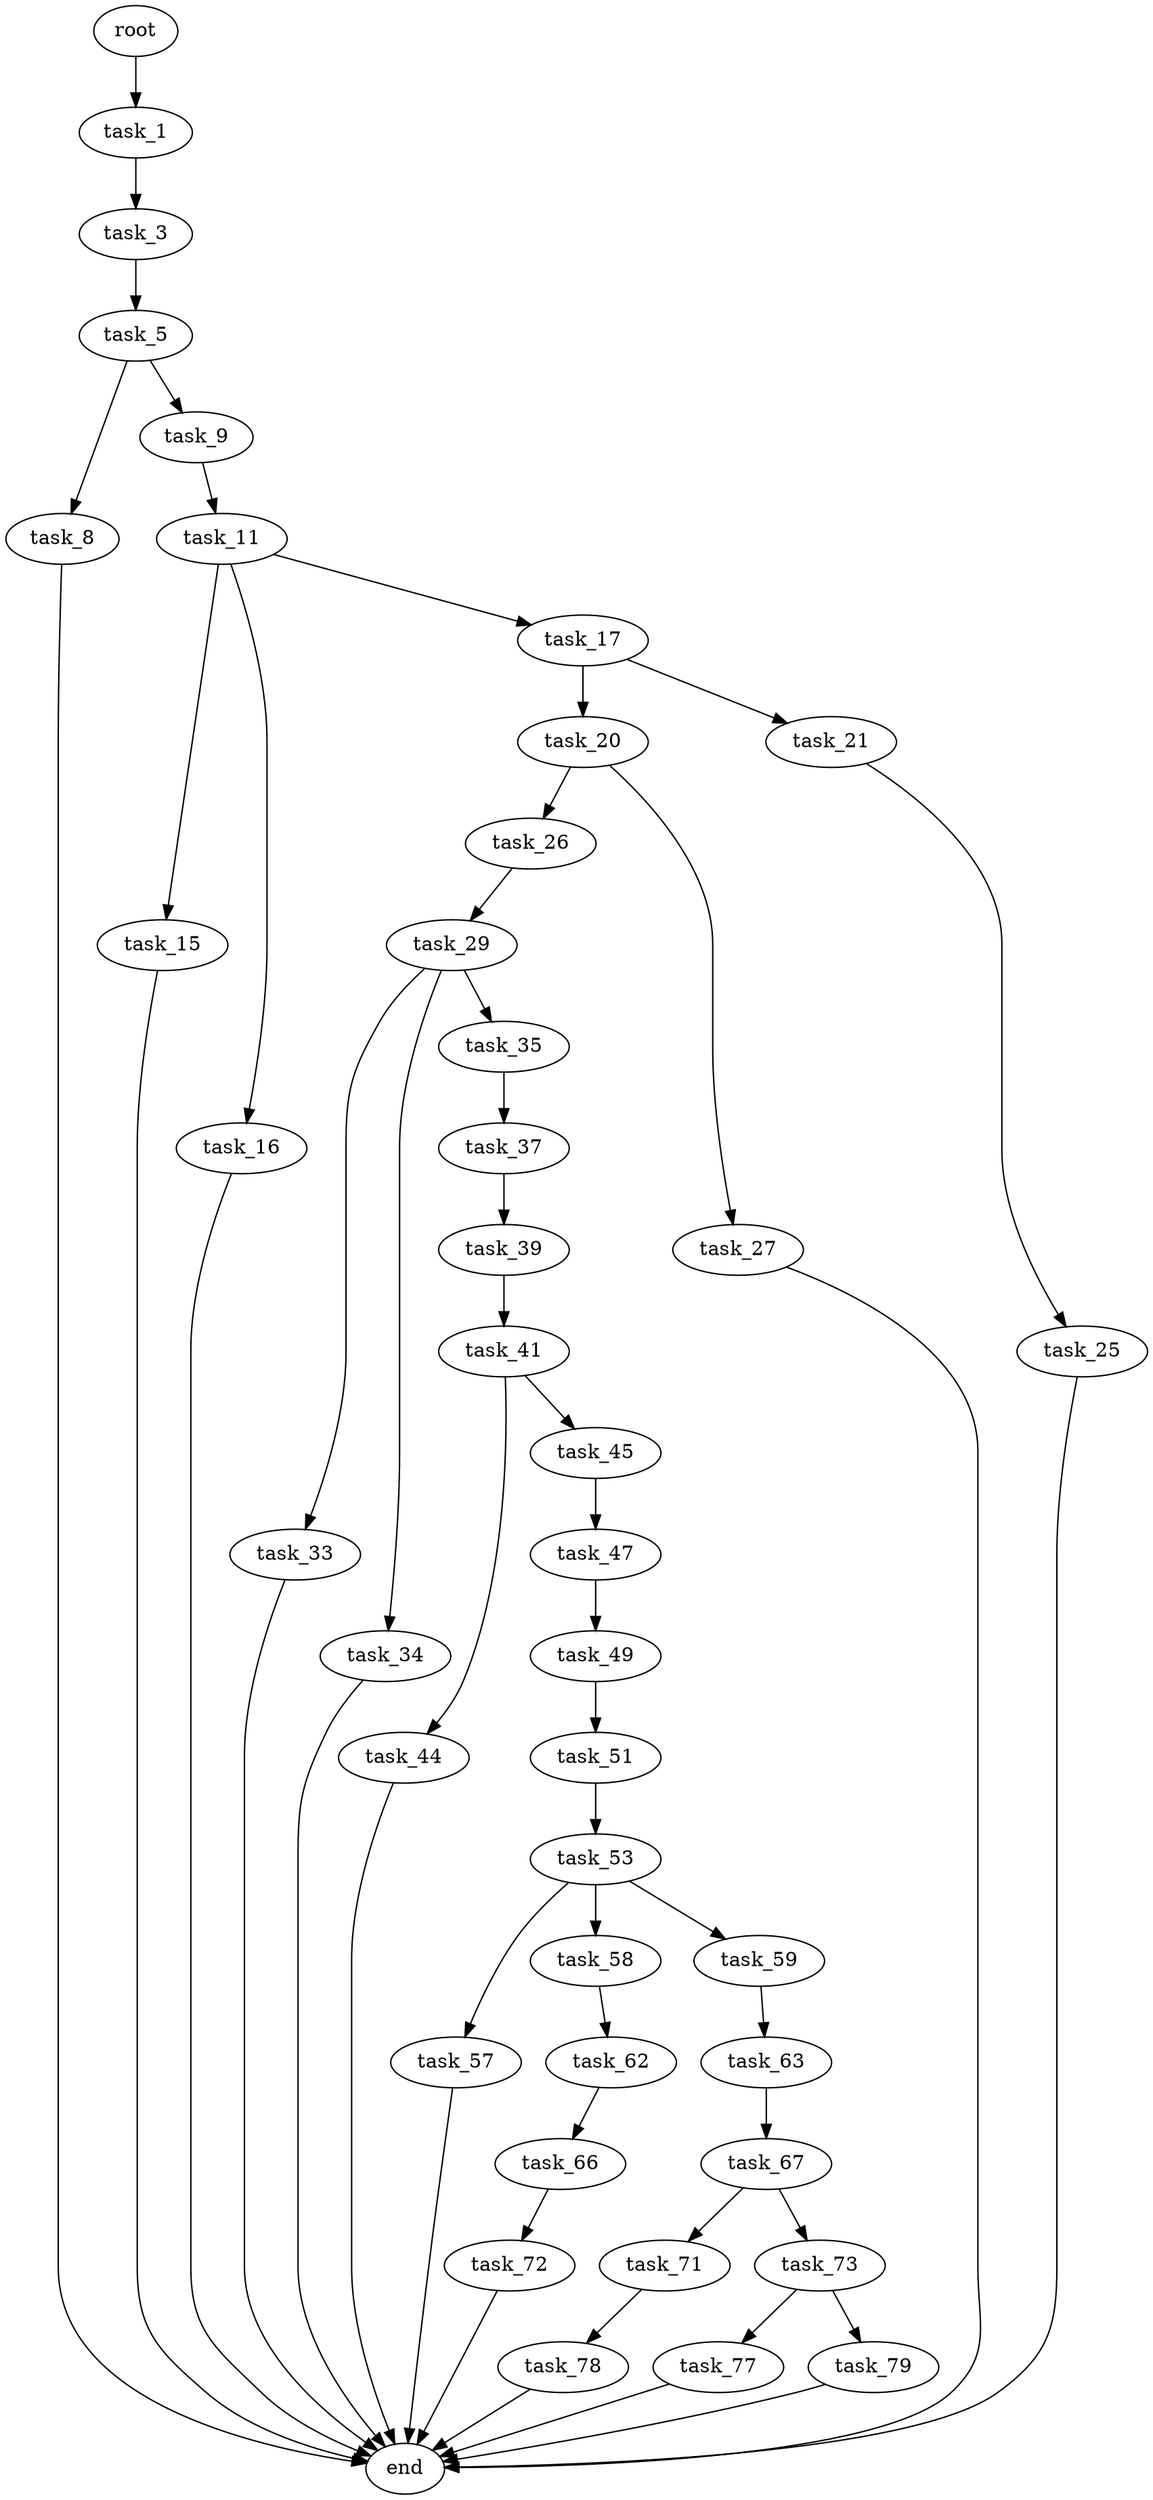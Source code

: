 digraph G {
  root [size="0.000000"];
  task_1 [size="1027231760663.000000"];
  task_3 [size="8589934592.000000"];
  task_5 [size="998162387480.000000"];
  task_8 [size="13263902093.000000"];
  task_9 [size="28669248175.000000"];
  end [size="0.000000"];
  task_11 [size="41200304690.000000"];
  task_15 [size="1210287359317.000000"];
  task_16 [size="170028049813.000000"];
  task_17 [size="32300180091.000000"];
  task_20 [size="119844387540.000000"];
  task_21 [size="28991029248.000000"];
  task_26 [size="514057935211.000000"];
  task_27 [size="8589934592.000000"];
  task_25 [size="15552368248.000000"];
  task_29 [size="5593749240.000000"];
  task_33 [size="180387303523.000000"];
  task_34 [size="782757789696.000000"];
  task_35 [size="368293445632.000000"];
  task_37 [size="242635007221.000000"];
  task_39 [size="549755813888.000000"];
  task_41 [size="11735931070.000000"];
  task_44 [size="46149389888.000000"];
  task_45 [size="81507392658.000000"];
  task_47 [size="549755813888.000000"];
  task_49 [size="8589934592.000000"];
  task_51 [size="57622647708.000000"];
  task_53 [size="12240215145.000000"];
  task_57 [size="8589934592.000000"];
  task_58 [size="12751551095.000000"];
  task_59 [size="1073741824000.000000"];
  task_62 [size="4272096980.000000"];
  task_63 [size="8589934592.000000"];
  task_66 [size="549755813888.000000"];
  task_67 [size="8589934592.000000"];
  task_72 [size="192925081475.000000"];
  task_71 [size="368293445632.000000"];
  task_73 [size="1073741824000.000000"];
  task_78 [size="168831566609.000000"];
  task_77 [size="16919507873.000000"];
  task_79 [size="25782091899.000000"];

  root -> task_1 [size="1.000000"];
  task_1 -> task_3 [size="838860800.000000"];
  task_3 -> task_5 [size="33554432.000000"];
  task_5 -> task_8 [size="679477248.000000"];
  task_5 -> task_9 [size="679477248.000000"];
  task_8 -> end [size="1.000000"];
  task_9 -> task_11 [size="838860800.000000"];
  task_11 -> task_15 [size="33554432.000000"];
  task_11 -> task_16 [size="33554432.000000"];
  task_11 -> task_17 [size="33554432.000000"];
  task_15 -> end [size="1.000000"];
  task_16 -> end [size="1.000000"];
  task_17 -> task_20 [size="838860800.000000"];
  task_17 -> task_21 [size="838860800.000000"];
  task_20 -> task_26 [size="134217728.000000"];
  task_20 -> task_27 [size="134217728.000000"];
  task_21 -> task_25 [size="75497472.000000"];
  task_26 -> task_29 [size="838860800.000000"];
  task_27 -> end [size="1.000000"];
  task_25 -> end [size="1.000000"];
  task_29 -> task_33 [size="411041792.000000"];
  task_29 -> task_34 [size="411041792.000000"];
  task_29 -> task_35 [size="411041792.000000"];
  task_33 -> end [size="1.000000"];
  task_34 -> end [size="1.000000"];
  task_35 -> task_37 [size="411041792.000000"];
  task_37 -> task_39 [size="838860800.000000"];
  task_39 -> task_41 [size="536870912.000000"];
  task_41 -> task_44 [size="301989888.000000"];
  task_41 -> task_45 [size="301989888.000000"];
  task_44 -> end [size="1.000000"];
  task_45 -> task_47 [size="209715200.000000"];
  task_47 -> task_49 [size="536870912.000000"];
  task_49 -> task_51 [size="33554432.000000"];
  task_51 -> task_53 [size="134217728.000000"];
  task_53 -> task_57 [size="209715200.000000"];
  task_53 -> task_58 [size="209715200.000000"];
  task_53 -> task_59 [size="209715200.000000"];
  task_57 -> end [size="1.000000"];
  task_58 -> task_62 [size="209715200.000000"];
  task_59 -> task_63 [size="838860800.000000"];
  task_62 -> task_66 [size="134217728.000000"];
  task_63 -> task_67 [size="33554432.000000"];
  task_66 -> task_72 [size="536870912.000000"];
  task_67 -> task_71 [size="33554432.000000"];
  task_67 -> task_73 [size="33554432.000000"];
  task_72 -> end [size="1.000000"];
  task_71 -> task_78 [size="411041792.000000"];
  task_73 -> task_77 [size="838860800.000000"];
  task_73 -> task_79 [size="838860800.000000"];
  task_78 -> end [size="1.000000"];
  task_77 -> end [size="1.000000"];
  task_79 -> end [size="1.000000"];
}
